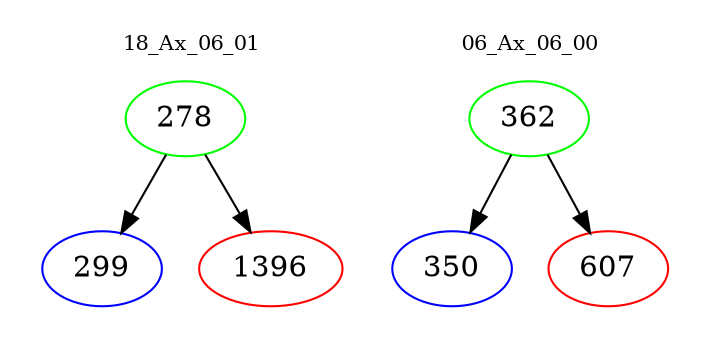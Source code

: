 digraph{
subgraph cluster_0 {
color = white
label = "18_Ax_06_01";
fontsize=10;
T0_278 [label="278", color="green"]
T0_278 -> T0_299 [color="black"]
T0_299 [label="299", color="blue"]
T0_278 -> T0_1396 [color="black"]
T0_1396 [label="1396", color="red"]
}
subgraph cluster_1 {
color = white
label = "06_Ax_06_00";
fontsize=10;
T1_362 [label="362", color="green"]
T1_362 -> T1_350 [color="black"]
T1_350 [label="350", color="blue"]
T1_362 -> T1_607 [color="black"]
T1_607 [label="607", color="red"]
}
}

